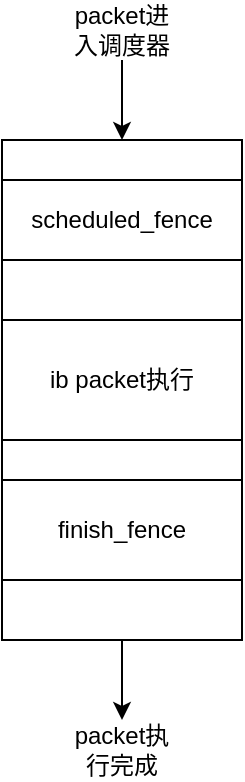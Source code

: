 <mxfile version="27.1.5">
  <diagram name="第 1 页" id="_w6P09mcxxX63ngCEOF4">
    <mxGraphModel dx="1176" dy="655" grid="1" gridSize="10" guides="1" tooltips="1" connect="1" arrows="1" fold="1" page="1" pageScale="1" pageWidth="827" pageHeight="1169" math="0" shadow="0">
      <root>
        <mxCell id="0" />
        <mxCell id="1" parent="0" />
        <mxCell id="rk-6D3tjUBovJ2bj7uw0-8" style="edgeStyle=orthogonalEdgeStyle;rounded=0;orthogonalLoop=1;jettySize=auto;html=1;exitX=0.5;exitY=1;exitDx=0;exitDy=0;entryX=0.5;entryY=0;entryDx=0;entryDy=0;" edge="1" parent="1" source="rk-6D3tjUBovJ2bj7uw0-1" target="rk-6D3tjUBovJ2bj7uw0-7">
          <mxGeometry relative="1" as="geometry" />
        </mxCell>
        <mxCell id="rk-6D3tjUBovJ2bj7uw0-1" value="" style="rounded=0;whiteSpace=wrap;html=1;" vertex="1" parent="1">
          <mxGeometry x="240" y="360" width="120" height="250" as="geometry" />
        </mxCell>
        <mxCell id="rk-6D3tjUBovJ2bj7uw0-2" value="scheduled_fence" style="rounded=0;whiteSpace=wrap;html=1;" vertex="1" parent="1">
          <mxGeometry x="240" y="380" width="120" height="40" as="geometry" />
        </mxCell>
        <mxCell id="rk-6D3tjUBovJ2bj7uw0-3" value="finish_fence" style="rounded=0;whiteSpace=wrap;html=1;" vertex="1" parent="1">
          <mxGeometry x="240" y="530" width="120" height="50" as="geometry" />
        </mxCell>
        <mxCell id="rk-6D3tjUBovJ2bj7uw0-4" value="ib packet执行" style="rounded=0;whiteSpace=wrap;html=1;" vertex="1" parent="1">
          <mxGeometry x="240" y="450" width="120" height="60" as="geometry" />
        </mxCell>
        <mxCell id="rk-6D3tjUBovJ2bj7uw0-5" value="" style="endArrow=classic;html=1;rounded=0;entryX=0.5;entryY=0;entryDx=0;entryDy=0;" edge="1" parent="1" target="rk-6D3tjUBovJ2bj7uw0-1">
          <mxGeometry width="50" height="50" relative="1" as="geometry">
            <mxPoint x="300" y="320" as="sourcePoint" />
            <mxPoint x="490" y="490" as="targetPoint" />
          </mxGeometry>
        </mxCell>
        <mxCell id="rk-6D3tjUBovJ2bj7uw0-6" value="packet进入调度器" style="text;html=1;align=center;verticalAlign=middle;whiteSpace=wrap;rounded=0;" vertex="1" parent="1">
          <mxGeometry x="270" y="290" width="60" height="30" as="geometry" />
        </mxCell>
        <mxCell id="rk-6D3tjUBovJ2bj7uw0-7" value="packet执行完成" style="text;html=1;align=center;verticalAlign=middle;whiteSpace=wrap;rounded=0;" vertex="1" parent="1">
          <mxGeometry x="270" y="650" width="60" height="30" as="geometry" />
        </mxCell>
      </root>
    </mxGraphModel>
  </diagram>
</mxfile>
